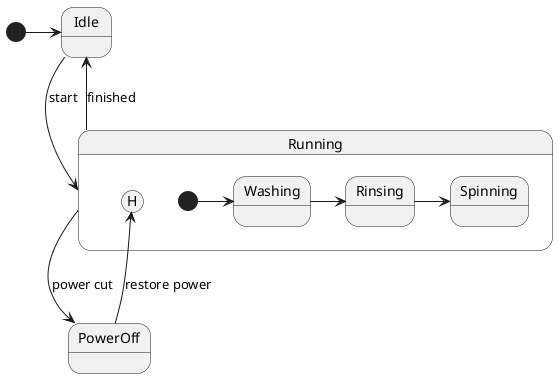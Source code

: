 @startuml

state PowerOff

[*] -> Idle
Idle -down-> Running: start
Running -> Idle: finished

state Running {
    [*] -> Washing
    Washing -> Rinsing
    Rinsing -> Spinning

    PowerOff -up-> [H]: restore power
}

Running -down-> PowerOff: power cut

@enduml